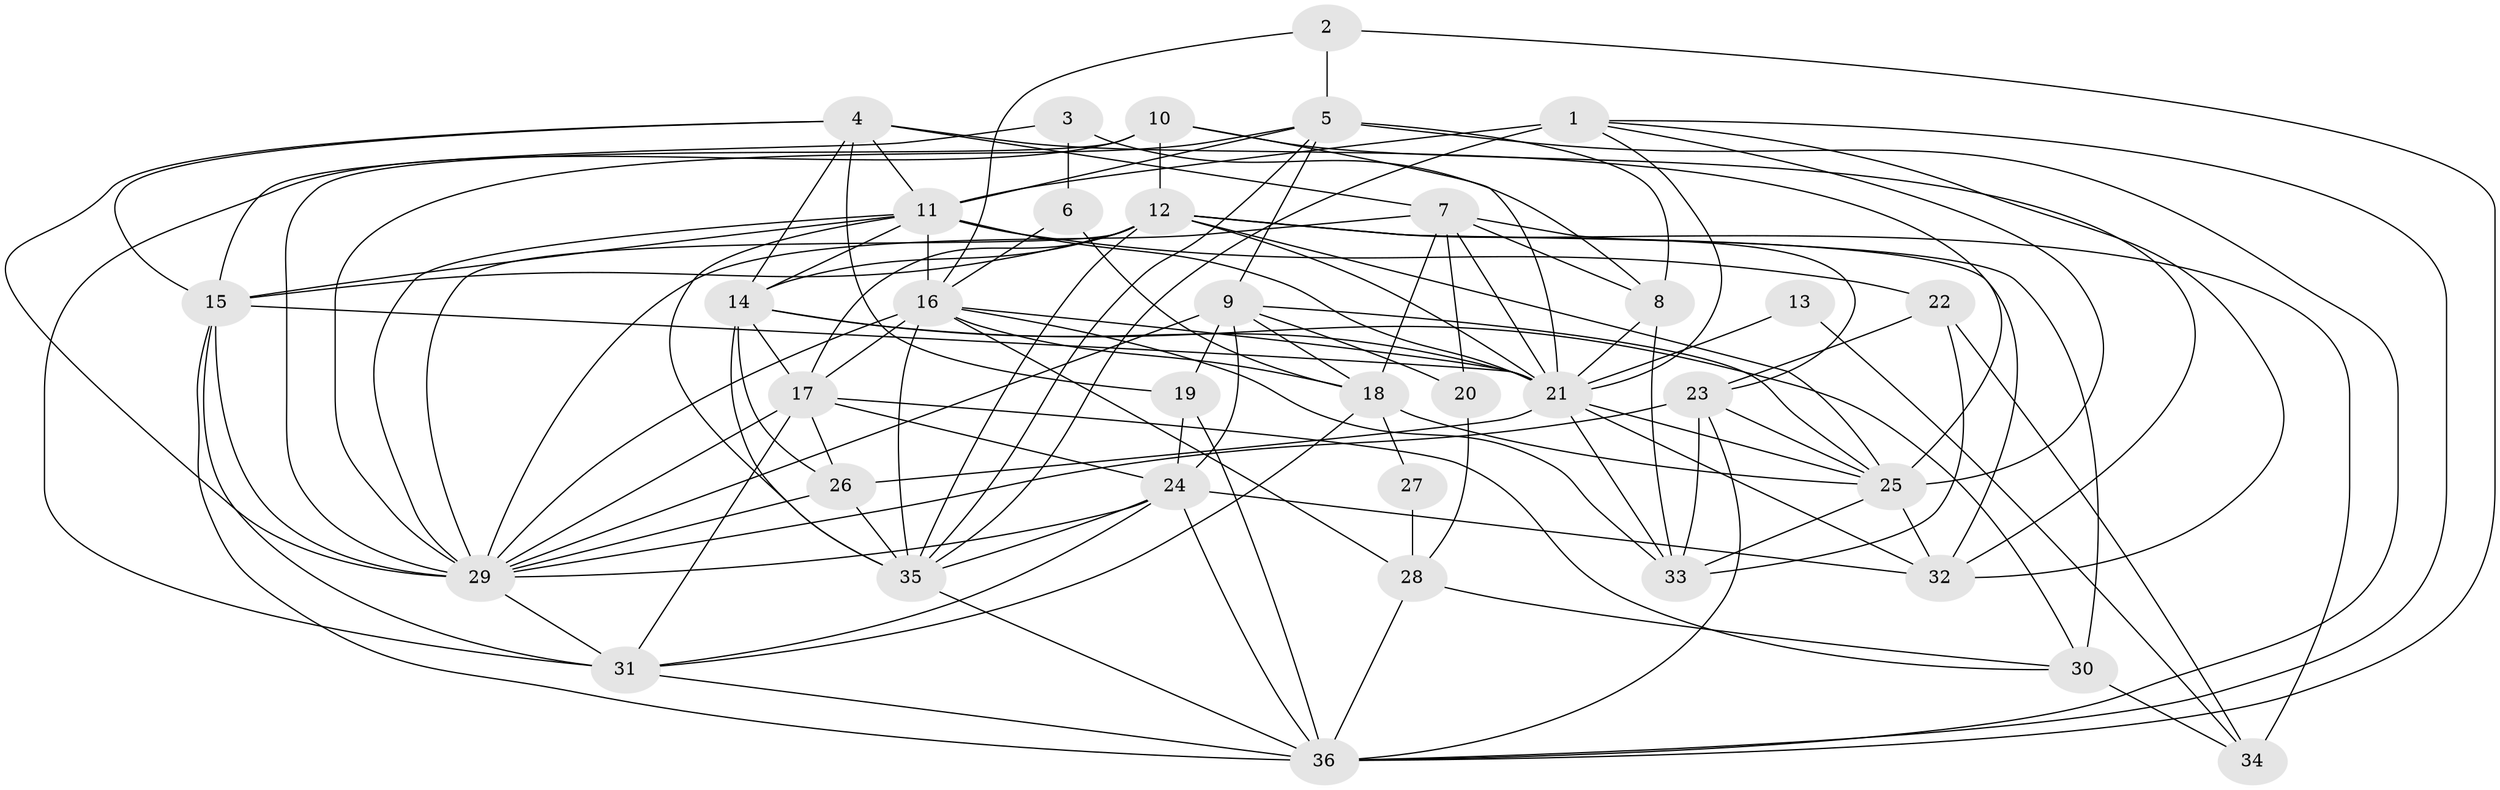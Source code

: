 // original degree distribution, {5: 0.21367521367521367, 2: 0.13675213675213677, 3: 0.24786324786324787, 4: 0.2905982905982906, 6: 0.06837606837606838, 8: 0.008547008547008548, 9: 0.017094017094017096, 7: 0.017094017094017096}
// Generated by graph-tools (version 1.1) at 2025/37/03/04/25 23:37:12]
// undirected, 36 vertices, 119 edges
graph export_dot {
  node [color=gray90,style=filled];
  1;
  2;
  3;
  4;
  5;
  6;
  7;
  8;
  9;
  10;
  11;
  12;
  13;
  14;
  15;
  16;
  17;
  18;
  19;
  20;
  21;
  22;
  23;
  24;
  25;
  26;
  27;
  28;
  29;
  30;
  31;
  32;
  33;
  34;
  35;
  36;
  1 -- 11 [weight=3.0];
  1 -- 21 [weight=1.0];
  1 -- 25 [weight=1.0];
  1 -- 32 [weight=1.0];
  1 -- 35 [weight=1.0];
  1 -- 36 [weight=1.0];
  2 -- 5 [weight=1.0];
  2 -- 16 [weight=1.0];
  2 -- 36 [weight=1.0];
  3 -- 6 [weight=1.0];
  3 -- 8 [weight=1.0];
  3 -- 15 [weight=1.0];
  4 -- 7 [weight=1.0];
  4 -- 11 [weight=1.0];
  4 -- 14 [weight=1.0];
  4 -- 15 [weight=1.0];
  4 -- 19 [weight=3.0];
  4 -- 25 [weight=1.0];
  4 -- 29 [weight=1.0];
  5 -- 8 [weight=1.0];
  5 -- 9 [weight=2.0];
  5 -- 11 [weight=1.0];
  5 -- 29 [weight=1.0];
  5 -- 35 [weight=1.0];
  5 -- 36 [weight=1.0];
  6 -- 16 [weight=1.0];
  6 -- 18 [weight=1.0];
  7 -- 8 [weight=1.0];
  7 -- 18 [weight=1.0];
  7 -- 20 [weight=1.0];
  7 -- 21 [weight=1.0];
  7 -- 23 [weight=1.0];
  7 -- 29 [weight=1.0];
  8 -- 21 [weight=1.0];
  8 -- 33 [weight=1.0];
  9 -- 18 [weight=1.0];
  9 -- 19 [weight=1.0];
  9 -- 20 [weight=3.0];
  9 -- 24 [weight=1.0];
  9 -- 25 [weight=1.0];
  9 -- 29 [weight=1.0];
  10 -- 12 [weight=1.0];
  10 -- 21 [weight=1.0];
  10 -- 29 [weight=1.0];
  10 -- 31 [weight=2.0];
  10 -- 32 [weight=2.0];
  11 -- 14 [weight=1.0];
  11 -- 15 [weight=1.0];
  11 -- 16 [weight=1.0];
  11 -- 21 [weight=2.0];
  11 -- 22 [weight=1.0];
  11 -- 29 [weight=1.0];
  11 -- 35 [weight=1.0];
  12 -- 14 [weight=1.0];
  12 -- 15 [weight=1.0];
  12 -- 17 [weight=1.0];
  12 -- 21 [weight=1.0];
  12 -- 25 [weight=2.0];
  12 -- 29 [weight=2.0];
  12 -- 30 [weight=1.0];
  12 -- 32 [weight=1.0];
  12 -- 34 [weight=1.0];
  12 -- 35 [weight=1.0];
  13 -- 21 [weight=2.0];
  13 -- 34 [weight=1.0];
  14 -- 17 [weight=1.0];
  14 -- 21 [weight=1.0];
  14 -- 26 [weight=2.0];
  14 -- 30 [weight=1.0];
  14 -- 35 [weight=1.0];
  15 -- 21 [weight=1.0];
  15 -- 29 [weight=2.0];
  15 -- 31 [weight=1.0];
  15 -- 36 [weight=1.0];
  16 -- 17 [weight=1.0];
  16 -- 18 [weight=2.0];
  16 -- 21 [weight=2.0];
  16 -- 28 [weight=1.0];
  16 -- 29 [weight=1.0];
  16 -- 33 [weight=1.0];
  16 -- 35 [weight=3.0];
  17 -- 24 [weight=1.0];
  17 -- 26 [weight=1.0];
  17 -- 29 [weight=1.0];
  17 -- 30 [weight=1.0];
  17 -- 31 [weight=1.0];
  18 -- 25 [weight=1.0];
  18 -- 27 [weight=2.0];
  18 -- 31 [weight=1.0];
  19 -- 24 [weight=1.0];
  19 -- 36 [weight=1.0];
  20 -- 28 [weight=1.0];
  21 -- 25 [weight=2.0];
  21 -- 26 [weight=1.0];
  21 -- 32 [weight=1.0];
  21 -- 33 [weight=2.0];
  22 -- 23 [weight=2.0];
  22 -- 33 [weight=1.0];
  22 -- 34 [weight=2.0];
  23 -- 25 [weight=1.0];
  23 -- 29 [weight=2.0];
  23 -- 33 [weight=1.0];
  23 -- 36 [weight=1.0];
  24 -- 29 [weight=1.0];
  24 -- 31 [weight=1.0];
  24 -- 32 [weight=1.0];
  24 -- 35 [weight=1.0];
  24 -- 36 [weight=1.0];
  25 -- 32 [weight=2.0];
  25 -- 33 [weight=1.0];
  26 -- 29 [weight=1.0];
  26 -- 35 [weight=2.0];
  27 -- 28 [weight=2.0];
  28 -- 30 [weight=1.0];
  28 -- 36 [weight=1.0];
  29 -- 31 [weight=1.0];
  30 -- 34 [weight=2.0];
  31 -- 36 [weight=1.0];
  35 -- 36 [weight=1.0];
}
